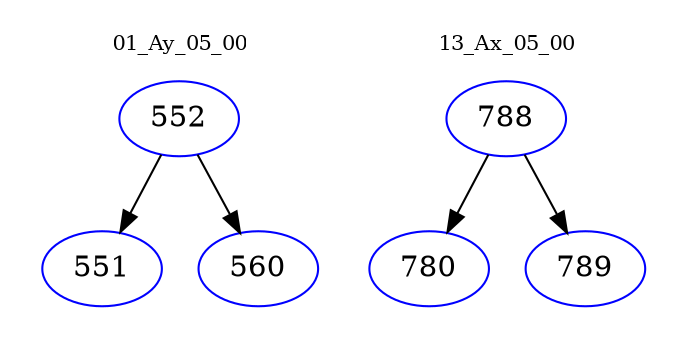 digraph{
subgraph cluster_0 {
color = white
label = "01_Ay_05_00";
fontsize=10;
T0_552 [label="552", color="blue"]
T0_552 -> T0_551 [color="black"]
T0_551 [label="551", color="blue"]
T0_552 -> T0_560 [color="black"]
T0_560 [label="560", color="blue"]
}
subgraph cluster_1 {
color = white
label = "13_Ax_05_00";
fontsize=10;
T1_788 [label="788", color="blue"]
T1_788 -> T1_780 [color="black"]
T1_780 [label="780", color="blue"]
T1_788 -> T1_789 [color="black"]
T1_789 [label="789", color="blue"]
}
}
